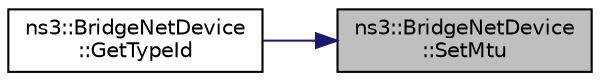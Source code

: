 digraph "ns3::BridgeNetDevice::SetMtu"
{
 // LATEX_PDF_SIZE
  edge [fontname="Helvetica",fontsize="10",labelfontname="Helvetica",labelfontsize="10"];
  node [fontname="Helvetica",fontsize="10",shape=record];
  rankdir="RL";
  Node1 [label="ns3::BridgeNetDevice\l::SetMtu",height=0.2,width=0.4,color="black", fillcolor="grey75", style="filled", fontcolor="black",tooltip=" "];
  Node1 -> Node2 [dir="back",color="midnightblue",fontsize="10",style="solid",fontname="Helvetica"];
  Node2 [label="ns3::BridgeNetDevice\l::GetTypeId",height=0.2,width=0.4,color="black", fillcolor="white", style="filled",URL="$classns3_1_1_bridge_net_device.html#a9c8adb9ce413618caaa052929b69a6c9",tooltip="Get the type ID."];
}
